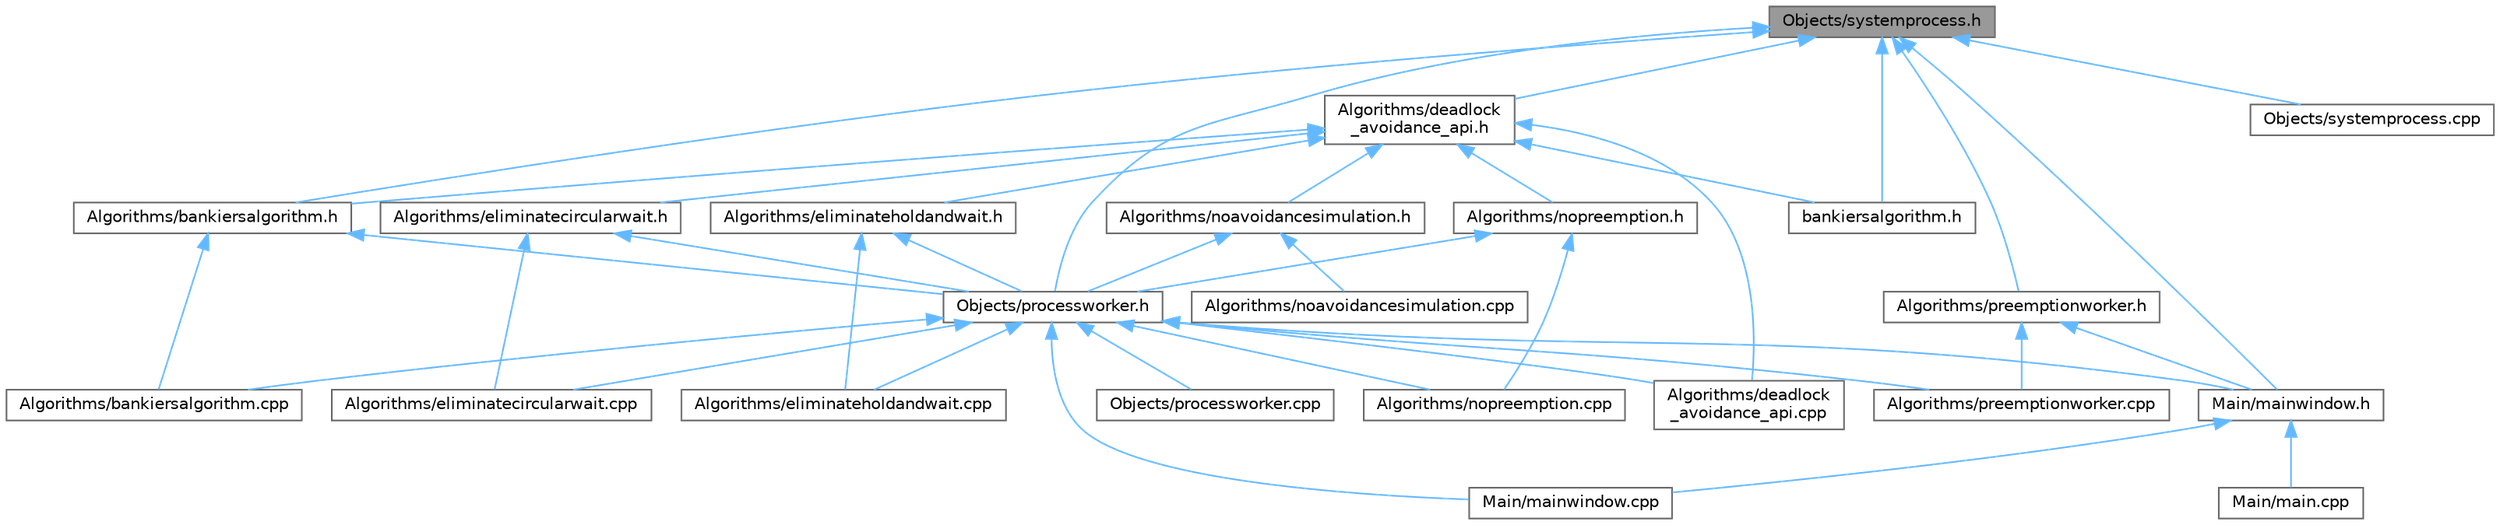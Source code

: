 digraph "Objects/systemprocess.h"
{
 // LATEX_PDF_SIZE
  bgcolor="transparent";
  edge [fontname=Helvetica,fontsize=10,labelfontname=Helvetica,labelfontsize=10];
  node [fontname=Helvetica,fontsize=10,shape=box,height=0.2,width=0.4];
  Node1 [id="Node000001",label="Objects/systemprocess.h",height=0.2,width=0.4,color="gray40", fillcolor="grey60", style="filled", fontcolor="black",tooltip=" "];
  Node1 -> Node2 [id="edge38_Node000001_Node000002",dir="back",color="steelblue1",style="solid",tooltip=" "];
  Node2 [id="Node000002",label="Algorithms/bankiersalgorithm.h",height=0.2,width=0.4,color="grey40", fillcolor="white", style="filled",URL="$_algorithms_2bankiersalgorithm_8h.html",tooltip=" "];
  Node2 -> Node3 [id="edge39_Node000002_Node000003",dir="back",color="steelblue1",style="solid",tooltip=" "];
  Node3 [id="Node000003",label="Algorithms/bankiersalgorithm.cpp",height=0.2,width=0.4,color="grey40", fillcolor="white", style="filled",URL="$bankiersalgorithm_8cpp.html",tooltip=" "];
  Node2 -> Node4 [id="edge40_Node000002_Node000004",dir="back",color="steelblue1",style="solid",tooltip=" "];
  Node4 [id="Node000004",label="Objects/processworker.h",height=0.2,width=0.4,color="grey40", fillcolor="white", style="filled",URL="$processworker_8h.html",tooltip=" "];
  Node4 -> Node3 [id="edge41_Node000004_Node000003",dir="back",color="steelblue1",style="solid",tooltip=" "];
  Node4 -> Node5 [id="edge42_Node000004_Node000005",dir="back",color="steelblue1",style="solid",tooltip=" "];
  Node5 [id="Node000005",label="Algorithms/deadlock\l_avoidance_api.cpp",height=0.2,width=0.4,color="grey40", fillcolor="white", style="filled",URL="$deadlock__avoidance__api_8cpp.html",tooltip=" "];
  Node4 -> Node6 [id="edge43_Node000004_Node000006",dir="back",color="steelblue1",style="solid",tooltip=" "];
  Node6 [id="Node000006",label="Algorithms/eliminatecircularwait.cpp",height=0.2,width=0.4,color="grey40", fillcolor="white", style="filled",URL="$eliminatecircularwait_8cpp.html",tooltip=" "];
  Node4 -> Node7 [id="edge44_Node000004_Node000007",dir="back",color="steelblue1",style="solid",tooltip=" "];
  Node7 [id="Node000007",label="Algorithms/eliminateholdandwait.cpp",height=0.2,width=0.4,color="grey40", fillcolor="white", style="filled",URL="$eliminateholdandwait_8cpp.html",tooltip=" "];
  Node4 -> Node8 [id="edge45_Node000004_Node000008",dir="back",color="steelblue1",style="solid",tooltip=" "];
  Node8 [id="Node000008",label="Algorithms/nopreemption.cpp",height=0.2,width=0.4,color="grey40", fillcolor="white", style="filled",URL="$nopreemption_8cpp.html",tooltip=" "];
  Node4 -> Node9 [id="edge46_Node000004_Node000009",dir="back",color="steelblue1",style="solid",tooltip=" "];
  Node9 [id="Node000009",label="Algorithms/preemptionworker.cpp",height=0.2,width=0.4,color="grey40", fillcolor="white", style="filled",URL="$preemptionworker_8cpp.html",tooltip=" "];
  Node4 -> Node10 [id="edge47_Node000004_Node000010",dir="back",color="steelblue1",style="solid",tooltip=" "];
  Node10 [id="Node000010",label="Main/mainwindow.cpp",height=0.2,width=0.4,color="grey40", fillcolor="white", style="filled",URL="$mainwindow_8cpp.html",tooltip=" "];
  Node4 -> Node11 [id="edge48_Node000004_Node000011",dir="back",color="steelblue1",style="solid",tooltip=" "];
  Node11 [id="Node000011",label="Main/mainwindow.h",height=0.2,width=0.4,color="grey40", fillcolor="white", style="filled",URL="$mainwindow_8h.html",tooltip=" "];
  Node11 -> Node12 [id="edge49_Node000011_Node000012",dir="back",color="steelblue1",style="solid",tooltip=" "];
  Node12 [id="Node000012",label="Main/main.cpp",height=0.2,width=0.4,color="grey40", fillcolor="white", style="filled",URL="$main_8cpp.html",tooltip=" "];
  Node11 -> Node10 [id="edge50_Node000011_Node000010",dir="back",color="steelblue1",style="solid",tooltip=" "];
  Node4 -> Node13 [id="edge51_Node000004_Node000013",dir="back",color="steelblue1",style="solid",tooltip=" "];
  Node13 [id="Node000013",label="Objects/processworker.cpp",height=0.2,width=0.4,color="grey40", fillcolor="white", style="filled",URL="$processworker_8cpp.html",tooltip=" "];
  Node1 -> Node14 [id="edge52_Node000001_Node000014",dir="back",color="steelblue1",style="solid",tooltip=" "];
  Node14 [id="Node000014",label="Algorithms/deadlock\l_avoidance_api.h",height=0.2,width=0.4,color="grey40", fillcolor="white", style="filled",URL="$deadlock__avoidance__api_8h.html",tooltip=" "];
  Node14 -> Node2 [id="edge53_Node000014_Node000002",dir="back",color="steelblue1",style="solid",tooltip=" "];
  Node14 -> Node5 [id="edge54_Node000014_Node000005",dir="back",color="steelblue1",style="solid",tooltip=" "];
  Node14 -> Node15 [id="edge55_Node000014_Node000015",dir="back",color="steelblue1",style="solid",tooltip=" "];
  Node15 [id="Node000015",label="Algorithms/eliminatecircularwait.h",height=0.2,width=0.4,color="grey40", fillcolor="white", style="filled",URL="$eliminatecircularwait_8h.html",tooltip=" "];
  Node15 -> Node6 [id="edge56_Node000015_Node000006",dir="back",color="steelblue1",style="solid",tooltip=" "];
  Node15 -> Node4 [id="edge57_Node000015_Node000004",dir="back",color="steelblue1",style="solid",tooltip=" "];
  Node14 -> Node16 [id="edge58_Node000014_Node000016",dir="back",color="steelblue1",style="solid",tooltip=" "];
  Node16 [id="Node000016",label="Algorithms/eliminateholdandwait.h",height=0.2,width=0.4,color="grey40", fillcolor="white", style="filled",URL="$eliminateholdandwait_8h.html",tooltip=" "];
  Node16 -> Node7 [id="edge59_Node000016_Node000007",dir="back",color="steelblue1",style="solid",tooltip=" "];
  Node16 -> Node4 [id="edge60_Node000016_Node000004",dir="back",color="steelblue1",style="solid",tooltip=" "];
  Node14 -> Node17 [id="edge61_Node000014_Node000017",dir="back",color="steelblue1",style="solid",tooltip=" "];
  Node17 [id="Node000017",label="Algorithms/noavoidancesimulation.h",height=0.2,width=0.4,color="grey40", fillcolor="white", style="filled",URL="$noavoidancesimulation_8h.html",tooltip=" "];
  Node17 -> Node18 [id="edge62_Node000017_Node000018",dir="back",color="steelblue1",style="solid",tooltip=" "];
  Node18 [id="Node000018",label="Algorithms/noavoidancesimulation.cpp",height=0.2,width=0.4,color="grey40", fillcolor="white", style="filled",URL="$noavoidancesimulation_8cpp.html",tooltip=" "];
  Node17 -> Node4 [id="edge63_Node000017_Node000004",dir="back",color="steelblue1",style="solid",tooltip=" "];
  Node14 -> Node19 [id="edge64_Node000014_Node000019",dir="back",color="steelblue1",style="solid",tooltip=" "];
  Node19 [id="Node000019",label="Algorithms/nopreemption.h",height=0.2,width=0.4,color="grey40", fillcolor="white", style="filled",URL="$nopreemption_8h.html",tooltip=" "];
  Node19 -> Node8 [id="edge65_Node000019_Node000008",dir="back",color="steelblue1",style="solid",tooltip=" "];
  Node19 -> Node4 [id="edge66_Node000019_Node000004",dir="back",color="steelblue1",style="solid",tooltip=" "];
  Node14 -> Node20 [id="edge67_Node000014_Node000020",dir="back",color="steelblue1",style="solid",tooltip=" "];
  Node20 [id="Node000020",label="bankiersalgorithm.h",height=0.2,width=0.4,color="grey40", fillcolor="white", style="filled",URL="$bankiersalgorithm_8h.html",tooltip=" "];
  Node1 -> Node21 [id="edge68_Node000001_Node000021",dir="back",color="steelblue1",style="solid",tooltip=" "];
  Node21 [id="Node000021",label="Algorithms/preemptionworker.h",height=0.2,width=0.4,color="grey40", fillcolor="white", style="filled",URL="$preemptionworker_8h.html",tooltip=" "];
  Node21 -> Node9 [id="edge69_Node000021_Node000009",dir="back",color="steelblue1",style="solid",tooltip=" "];
  Node21 -> Node11 [id="edge70_Node000021_Node000011",dir="back",color="steelblue1",style="solid",tooltip=" "];
  Node1 -> Node11 [id="edge71_Node000001_Node000011",dir="back",color="steelblue1",style="solid",tooltip=" "];
  Node1 -> Node4 [id="edge72_Node000001_Node000004",dir="back",color="steelblue1",style="solid",tooltip=" "];
  Node1 -> Node22 [id="edge73_Node000001_Node000022",dir="back",color="steelblue1",style="solid",tooltip=" "];
  Node22 [id="Node000022",label="Objects/systemprocess.cpp",height=0.2,width=0.4,color="grey40", fillcolor="white", style="filled",URL="$systemprocess_8cpp.html",tooltip=" "];
  Node1 -> Node20 [id="edge74_Node000001_Node000020",dir="back",color="steelblue1",style="solid",tooltip=" "];
}
